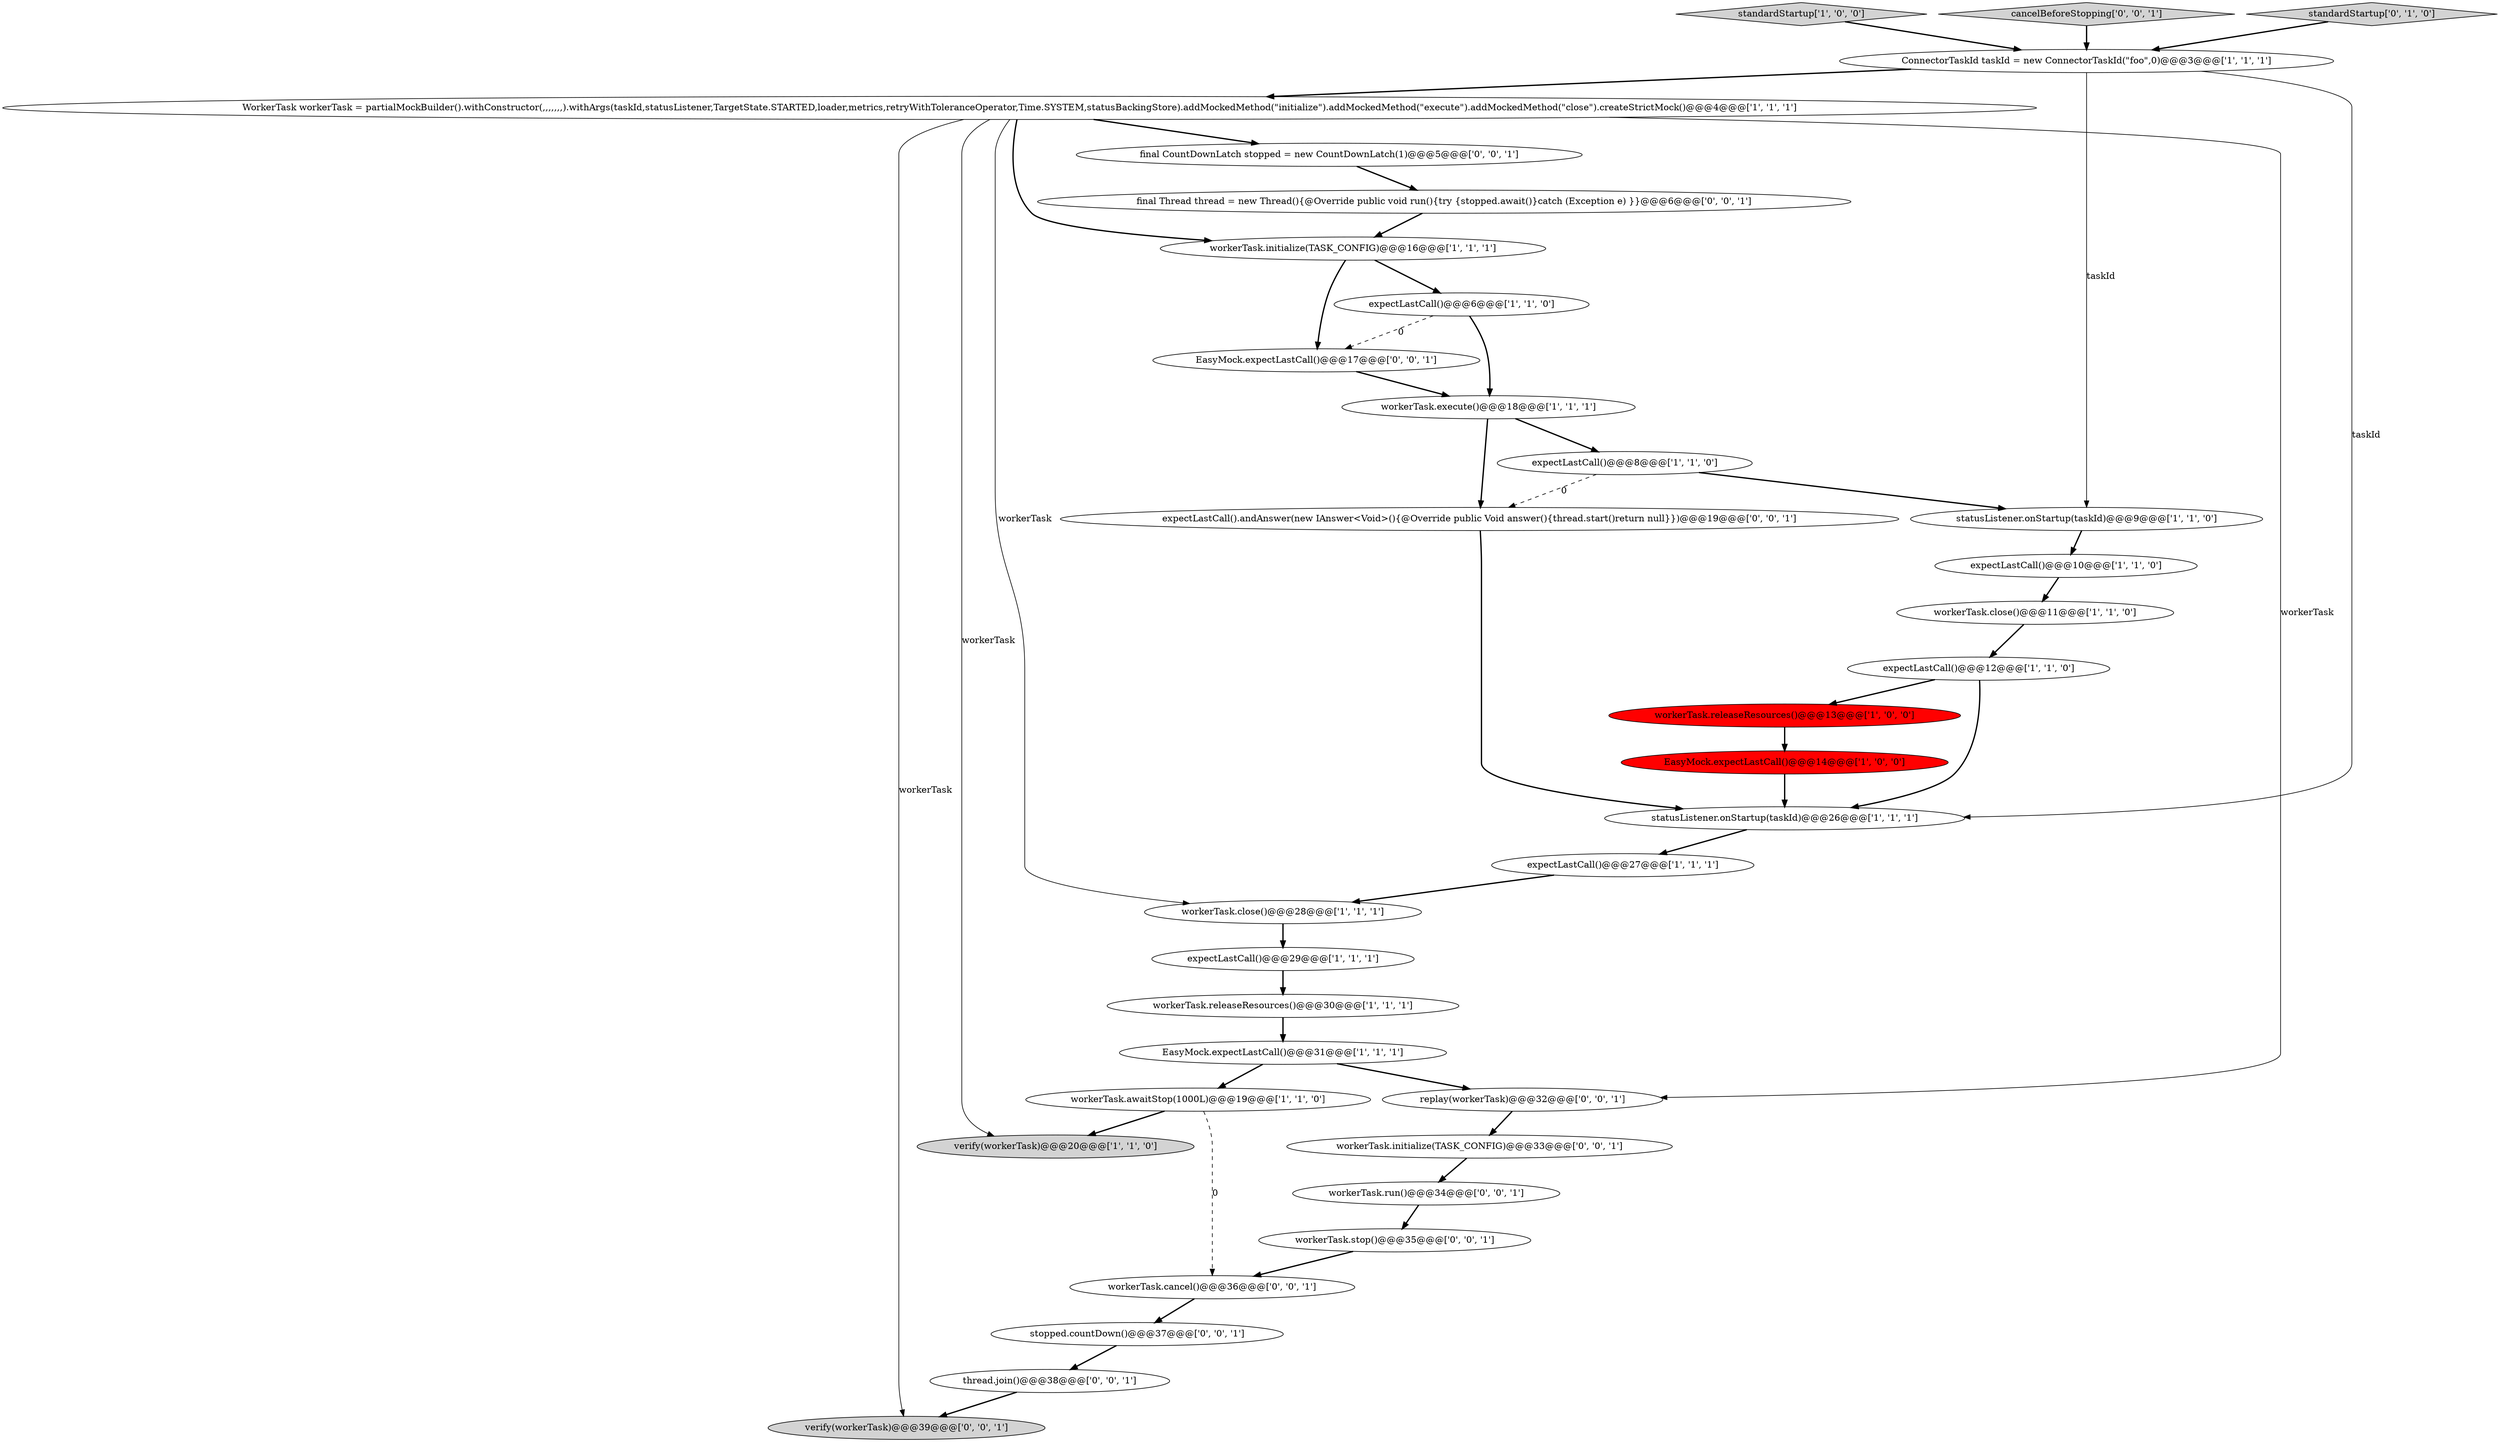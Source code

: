 digraph {
6 [style = filled, label = "standardStartup['1', '0', '0']", fillcolor = lightgray, shape = diamond image = "AAA0AAABBB1BBB"];
32 [style = filled, label = "replay(workerTask)@@@32@@@['0', '0', '1']", fillcolor = white, shape = ellipse image = "AAA0AAABBB3BBB"];
11 [style = filled, label = "workerTask.execute()@@@18@@@['1', '1', '1']", fillcolor = white, shape = ellipse image = "AAA0AAABBB1BBB"];
25 [style = filled, label = "workerTask.cancel()@@@36@@@['0', '0', '1']", fillcolor = white, shape = ellipse image = "AAA0AAABBB3BBB"];
31 [style = filled, label = "EasyMock.expectLastCall()@@@17@@@['0', '0', '1']", fillcolor = white, shape = ellipse image = "AAA0AAABBB3BBB"];
16 [style = filled, label = "statusListener.onStartup(taskId)@@@26@@@['1', '1', '1']", fillcolor = white, shape = ellipse image = "AAA0AAABBB1BBB"];
8 [style = filled, label = "expectLastCall()@@@10@@@['1', '1', '0']", fillcolor = white, shape = ellipse image = "AAA0AAABBB1BBB"];
33 [style = filled, label = "workerTask.initialize(TASK_CONFIG)@@@33@@@['0', '0', '1']", fillcolor = white, shape = ellipse image = "AAA0AAABBB3BBB"];
13 [style = filled, label = "workerTask.awaitStop(1000L)@@@19@@@['1', '1', '0']", fillcolor = white, shape = ellipse image = "AAA0AAABBB1BBB"];
14 [style = filled, label = "workerTask.close()@@@11@@@['1', '1', '0']", fillcolor = white, shape = ellipse image = "AAA0AAABBB1BBB"];
1 [style = filled, label = "workerTask.initialize(TASK_CONFIG)@@@16@@@['1', '1', '1']", fillcolor = white, shape = ellipse image = "AAA0AAABBB1BBB"];
3 [style = filled, label = "verify(workerTask)@@@20@@@['1', '1', '0']", fillcolor = lightgray, shape = ellipse image = "AAA0AAABBB1BBB"];
23 [style = filled, label = "cancelBeforeStopping['0', '0', '1']", fillcolor = lightgray, shape = diamond image = "AAA0AAABBB3BBB"];
12 [style = filled, label = "EasyMock.expectLastCall()@@@31@@@['1', '1', '1']", fillcolor = white, shape = ellipse image = "AAA0AAABBB1BBB"];
7 [style = filled, label = "statusListener.onStartup(taskId)@@@9@@@['1', '1', '0']", fillcolor = white, shape = ellipse image = "AAA0AAABBB1BBB"];
26 [style = filled, label = "verify(workerTask)@@@39@@@['0', '0', '1']", fillcolor = lightgray, shape = ellipse image = "AAA0AAABBB3BBB"];
4 [style = filled, label = "ConnectorTaskId taskId = new ConnectorTaskId(\"foo\",0)@@@3@@@['1', '1', '1']", fillcolor = white, shape = ellipse image = "AAA0AAABBB1BBB"];
29 [style = filled, label = "thread.join()@@@38@@@['0', '0', '1']", fillcolor = white, shape = ellipse image = "AAA0AAABBB3BBB"];
17 [style = filled, label = "expectLastCall()@@@6@@@['1', '1', '0']", fillcolor = white, shape = ellipse image = "AAA0AAABBB1BBB"];
2 [style = filled, label = "expectLastCall()@@@29@@@['1', '1', '1']", fillcolor = white, shape = ellipse image = "AAA0AAABBB1BBB"];
22 [style = filled, label = "expectLastCall().andAnswer(new IAnswer<Void>(){@Override public Void answer(){thread.start()return null}})@@@19@@@['0', '0', '1']", fillcolor = white, shape = ellipse image = "AAA0AAABBB3BBB"];
9 [style = filled, label = "workerTask.releaseResources()@@@13@@@['1', '0', '0']", fillcolor = red, shape = ellipse image = "AAA1AAABBB1BBB"];
5 [style = filled, label = "expectLastCall()@@@8@@@['1', '1', '0']", fillcolor = white, shape = ellipse image = "AAA0AAABBB1BBB"];
18 [style = filled, label = "expectLastCall()@@@27@@@['1', '1', '1']", fillcolor = white, shape = ellipse image = "AAA0AAABBB1BBB"];
19 [style = filled, label = "workerTask.close()@@@28@@@['1', '1', '1']", fillcolor = white, shape = ellipse image = "AAA0AAABBB1BBB"];
34 [style = filled, label = "stopped.countDown()@@@37@@@['0', '0', '1']", fillcolor = white, shape = ellipse image = "AAA0AAABBB3BBB"];
21 [style = filled, label = "standardStartup['0', '1', '0']", fillcolor = lightgray, shape = diamond image = "AAA0AAABBB2BBB"];
20 [style = filled, label = "expectLastCall()@@@12@@@['1', '1', '0']", fillcolor = white, shape = ellipse image = "AAA0AAABBB1BBB"];
27 [style = filled, label = "workerTask.run()@@@34@@@['0', '0', '1']", fillcolor = white, shape = ellipse image = "AAA0AAABBB3BBB"];
0 [style = filled, label = "workerTask.releaseResources()@@@30@@@['1', '1', '1']", fillcolor = white, shape = ellipse image = "AAA0AAABBB1BBB"];
10 [style = filled, label = "WorkerTask workerTask = partialMockBuilder().withConstructor(,,,,,,,).withArgs(taskId,statusListener,TargetState.STARTED,loader,metrics,retryWithToleranceOperator,Time.SYSTEM,statusBackingStore).addMockedMethod(\"initialize\").addMockedMethod(\"execute\").addMockedMethod(\"close\").createStrictMock()@@@4@@@['1', '1', '1']", fillcolor = white, shape = ellipse image = "AAA0AAABBB1BBB"];
24 [style = filled, label = "final Thread thread = new Thread(){@Override public void run(){try {stopped.await()}catch (Exception e) }}@@@6@@@['0', '0', '1']", fillcolor = white, shape = ellipse image = "AAA0AAABBB3BBB"];
28 [style = filled, label = "workerTask.stop()@@@35@@@['0', '0', '1']", fillcolor = white, shape = ellipse image = "AAA0AAABBB3BBB"];
30 [style = filled, label = "final CountDownLatch stopped = new CountDownLatch(1)@@@5@@@['0', '0', '1']", fillcolor = white, shape = ellipse image = "AAA0AAABBB3BBB"];
15 [style = filled, label = "EasyMock.expectLastCall()@@@14@@@['1', '0', '0']", fillcolor = red, shape = ellipse image = "AAA1AAABBB1BBB"];
4->10 [style = bold, label=""];
10->19 [style = solid, label="workerTask"];
34->29 [style = bold, label=""];
30->24 [style = bold, label=""];
16->18 [style = bold, label=""];
25->34 [style = bold, label=""];
20->9 [style = bold, label=""];
22->16 [style = bold, label=""];
0->12 [style = bold, label=""];
27->28 [style = bold, label=""];
10->26 [style = solid, label="workerTask"];
10->3 [style = solid, label="workerTask"];
10->32 [style = solid, label="workerTask"];
18->19 [style = bold, label=""];
12->32 [style = bold, label=""];
23->4 [style = bold, label=""];
8->14 [style = bold, label=""];
19->2 [style = bold, label=""];
13->25 [style = dashed, label="0"];
7->8 [style = bold, label=""];
15->16 [style = bold, label=""];
17->31 [style = dashed, label="0"];
33->27 [style = bold, label=""];
31->11 [style = bold, label=""];
32->33 [style = bold, label=""];
1->17 [style = bold, label=""];
29->26 [style = bold, label=""];
12->13 [style = bold, label=""];
6->4 [style = bold, label=""];
11->5 [style = bold, label=""];
2->0 [style = bold, label=""];
20->16 [style = bold, label=""];
13->3 [style = bold, label=""];
9->15 [style = bold, label=""];
4->16 [style = solid, label="taskId"];
11->22 [style = bold, label=""];
28->25 [style = bold, label=""];
5->7 [style = bold, label=""];
4->7 [style = solid, label="taskId"];
24->1 [style = bold, label=""];
1->31 [style = bold, label=""];
10->1 [style = bold, label=""];
10->30 [style = bold, label=""];
14->20 [style = bold, label=""];
21->4 [style = bold, label=""];
17->11 [style = bold, label=""];
5->22 [style = dashed, label="0"];
}
